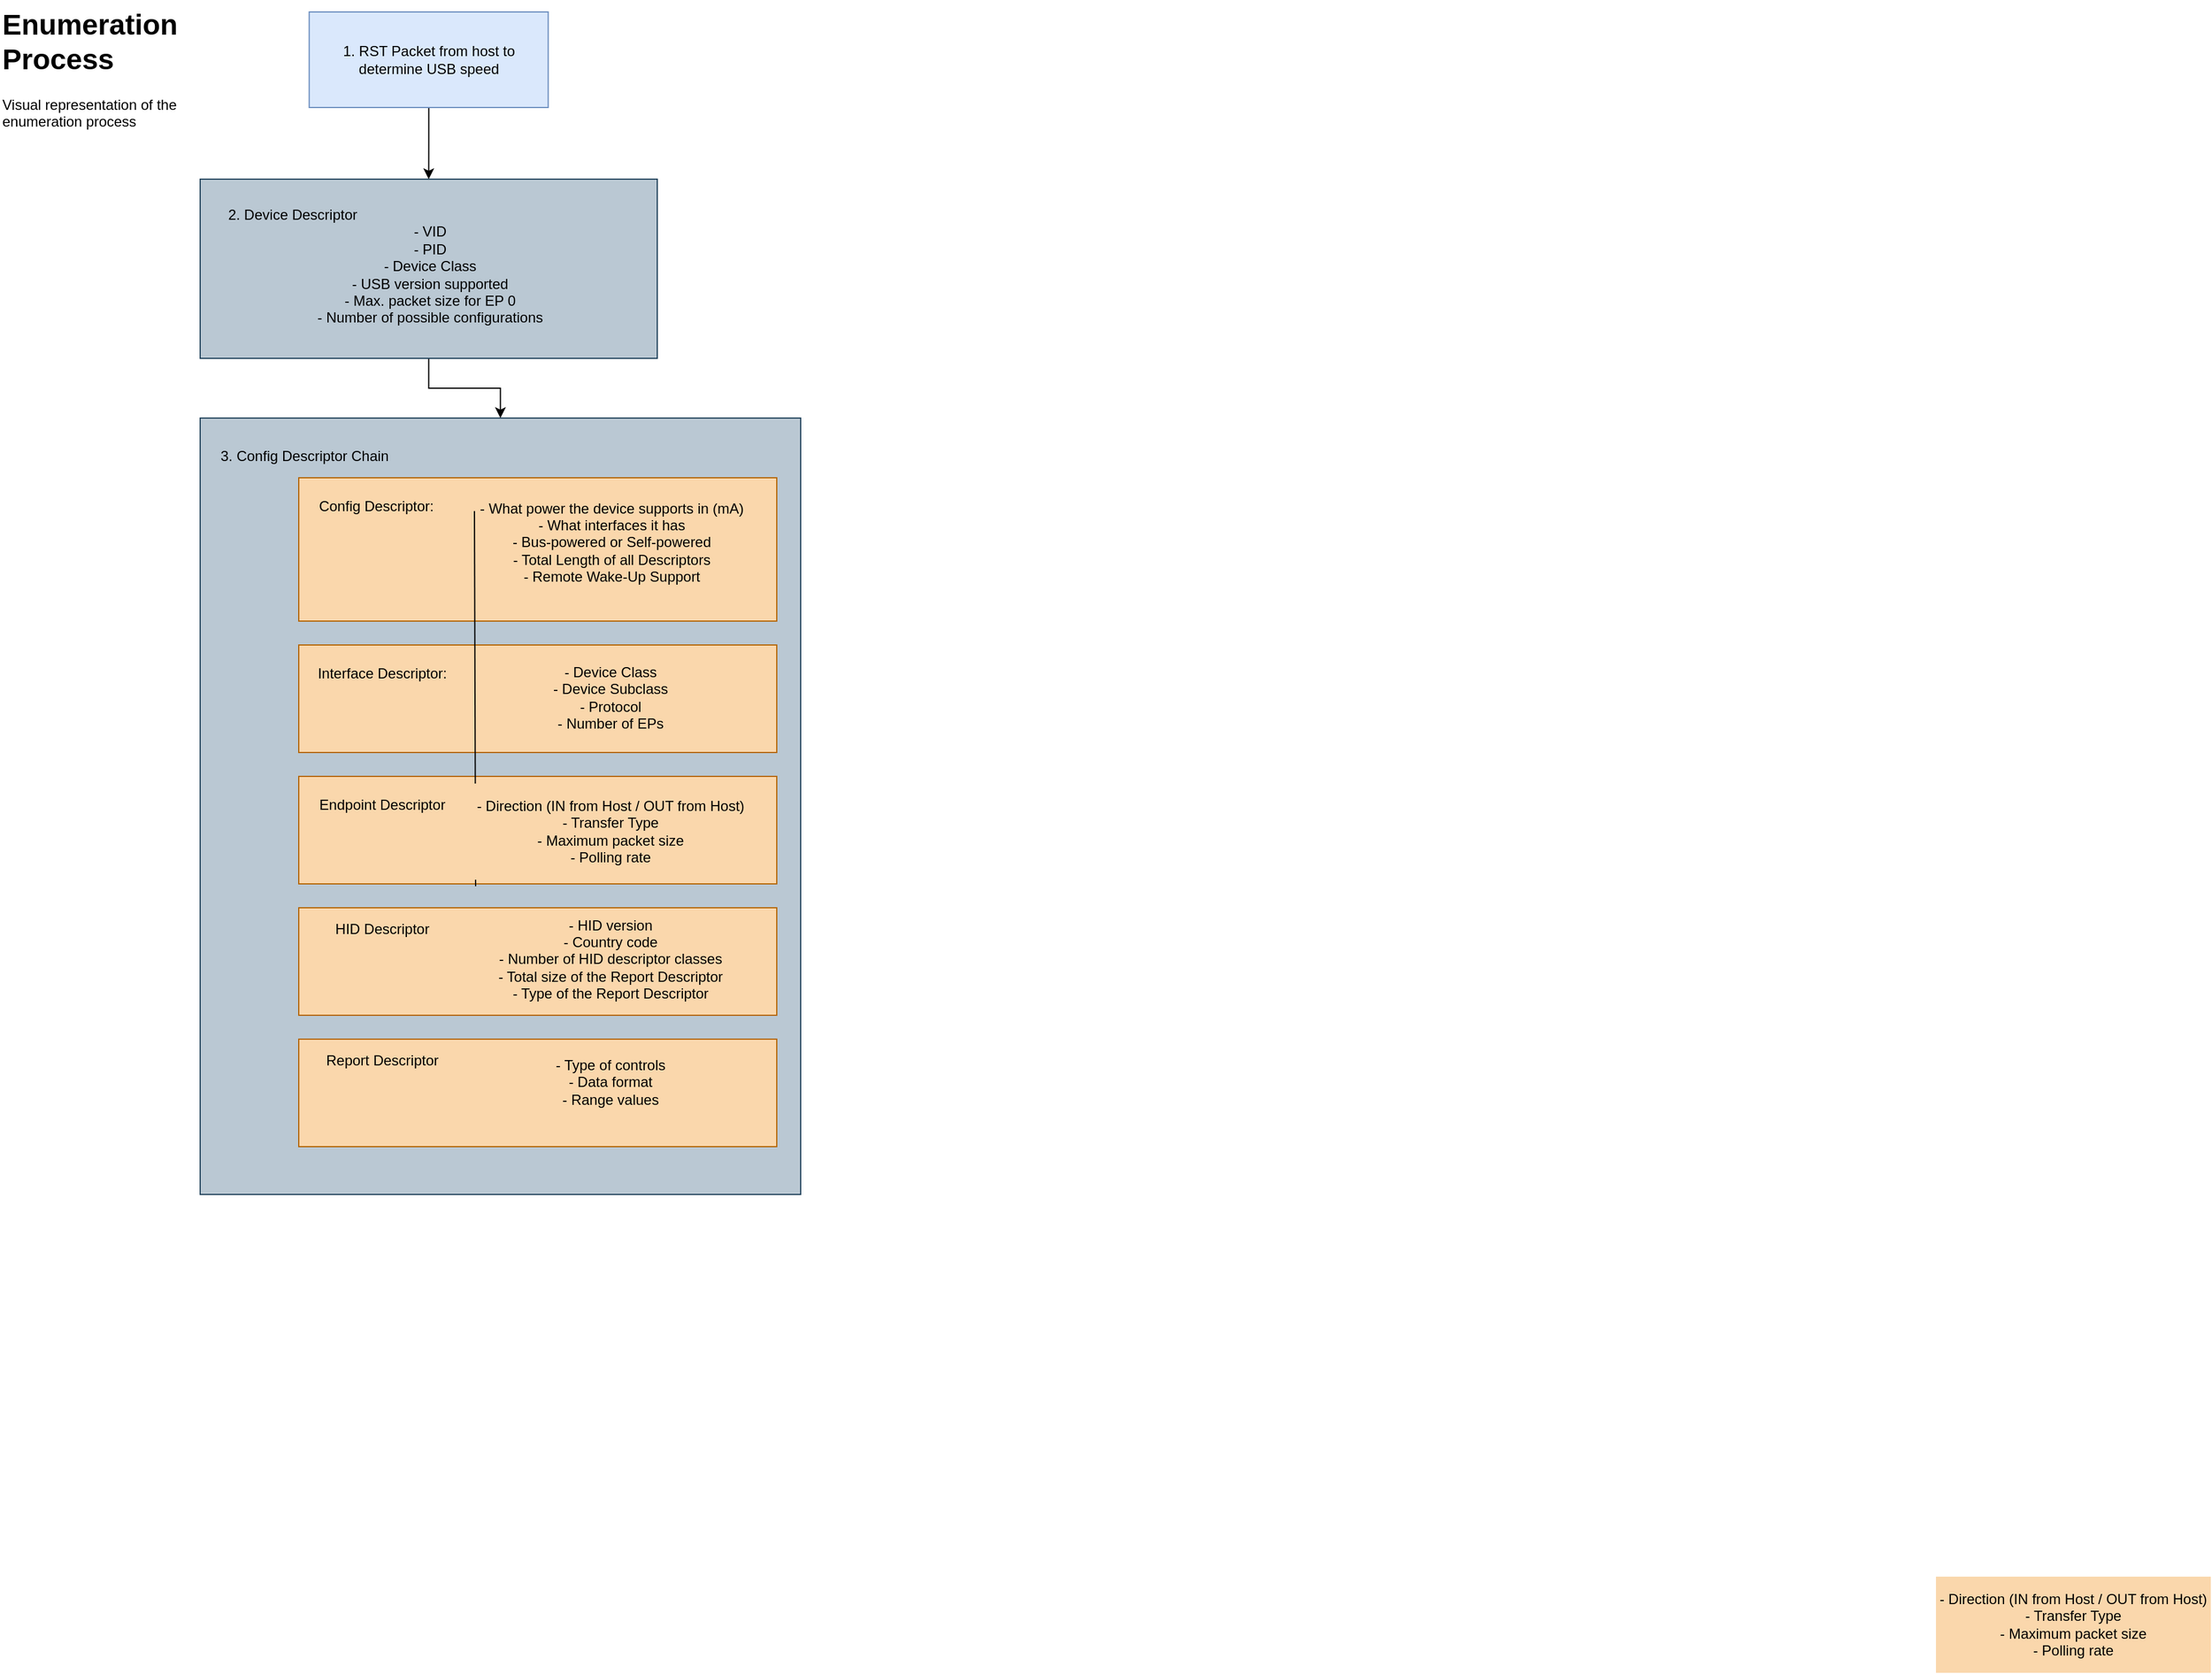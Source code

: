 <mxfile version="26.0.8">
  <diagram name="Page-1" id="nz0TRElIpgYFRaquWmAy">
    <mxGraphModel dx="1302" dy="688" grid="1" gridSize="10" guides="1" tooltips="1" connect="1" arrows="1" fold="1" page="1" pageScale="1" pageWidth="1654" pageHeight="1169" math="0" shadow="0">
      <root>
        <mxCell id="0" />
        <mxCell id="1" parent="0" />
        <mxCell id="rh2bYiGe0c8pdotI4nRt-1" value="&lt;h1 style=&quot;margin-top: 0px;&quot;&gt;Enumeration Process&lt;/h1&gt;&lt;div&gt;Visual representation of the enumeration process&lt;/div&gt;" style="text;html=1;whiteSpace=wrap;overflow=hidden;rounded=0;" vertex="1" parent="1">
          <mxGeometry x="430" y="50" width="180" height="120" as="geometry" />
        </mxCell>
        <mxCell id="rh2bYiGe0c8pdotI4nRt-3" style="edgeStyle=orthogonalEdgeStyle;rounded=0;orthogonalLoop=1;jettySize=auto;html=1;" edge="1" parent="1" source="rh2bYiGe0c8pdotI4nRt-2" target="rh2bYiGe0c8pdotI4nRt-4">
          <mxGeometry relative="1" as="geometry">
            <mxPoint x="800" y="200" as="targetPoint" />
          </mxGeometry>
        </mxCell>
        <mxCell id="rh2bYiGe0c8pdotI4nRt-2" value="1. RST Packet from host to determine USB speed" style="rounded=0;whiteSpace=wrap;html=1;fillColor=#dae8fc;strokeColor=#6c8ebf;" vertex="1" parent="1">
          <mxGeometry x="688.75" y="60" width="200" height="80" as="geometry" />
        </mxCell>
        <mxCell id="rh2bYiGe0c8pdotI4nRt-11" style="edgeStyle=orthogonalEdgeStyle;rounded=0;orthogonalLoop=1;jettySize=auto;html=1;" edge="1" parent="1" source="rh2bYiGe0c8pdotI4nRt-4" target="rh2bYiGe0c8pdotI4nRt-10">
          <mxGeometry relative="1" as="geometry" />
        </mxCell>
        <mxCell id="rh2bYiGe0c8pdotI4nRt-4" value="" style="rounded=0;whiteSpace=wrap;html=1;fillColor=#bac8d3;strokeColor=#23445d;" vertex="1" parent="1">
          <mxGeometry x="597.5" y="200" width="382.5" height="150" as="geometry" />
        </mxCell>
        <mxCell id="rh2bYiGe0c8pdotI4nRt-6" value="- VID&lt;div&gt;- PID&lt;/div&gt;&lt;div&gt;- Device Class&lt;/div&gt;&lt;div&gt;- USB version supported&lt;/div&gt;&lt;div&gt;- Max. packet size for EP 0&lt;/div&gt;&lt;div&gt;- Number of possible configurations&lt;/div&gt;" style="rounded=0;whiteSpace=wrap;html=1;fillColor=#bac8d3;strokeColor=none;" vertex="1" parent="1">
          <mxGeometry x="630" y="220" width="320" height="120" as="geometry" />
        </mxCell>
        <mxCell id="rh2bYiGe0c8pdotI4nRt-7" value="2. Device Descriptor" style="rounded=0;whiteSpace=wrap;html=1;fillColor=#bac8d3;strokeColor=none;" vertex="1" parent="1">
          <mxGeometry x="610" y="210" width="130" height="40" as="geometry" />
        </mxCell>
        <mxCell id="rh2bYiGe0c8pdotI4nRt-10" value="" style="rounded=0;whiteSpace=wrap;html=1;fillColor=#bac8d3;strokeColor=#23445d;" vertex="1" parent="1">
          <mxGeometry x="597.5" y="400" width="502.5" height="650" as="geometry" />
        </mxCell>
        <mxCell id="rh2bYiGe0c8pdotI4nRt-13" value="3. Config Descriptor Chain" style="rounded=0;whiteSpace=wrap;html=1;fillColor=#bac8d3;strokeColor=none;" vertex="1" parent="1">
          <mxGeometry x="610" y="412" width="150" height="40" as="geometry" />
        </mxCell>
        <mxCell id="rh2bYiGe0c8pdotI4nRt-15" value="" style="rounded=0;whiteSpace=wrap;html=1;fillColor=#fad7ac;strokeColor=#b46504;" vertex="1" parent="1">
          <mxGeometry x="680" y="450" width="400" height="120" as="geometry" />
        </mxCell>
        <mxCell id="rh2bYiGe0c8pdotI4nRt-16" value="- What power the device supports in (mA)&lt;div&gt;- What interfaces it has&lt;/div&gt;&lt;div&gt;- Bus-powered or Self-powered&lt;/div&gt;&lt;div&gt;- Total Length of all Descriptors&lt;/div&gt;&lt;div&gt;- Remote Wake-Up Support&lt;/div&gt;" style="rounded=0;whiteSpace=wrap;html=1;fillColor=#fad7ac;strokeColor=none;" vertex="1" parent="1">
          <mxGeometry x="827" y="452" width="230" height="103.5" as="geometry" />
        </mxCell>
        <mxCell id="rh2bYiGe0c8pdotI4nRt-14" value="Config Descriptor:" style="rounded=0;whiteSpace=wrap;html=1;fillColor=#fad7ac;strokeColor=none;" vertex="1" parent="1">
          <mxGeometry x="690" y="460" width="110" height="28" as="geometry" />
        </mxCell>
        <mxCell id="rh2bYiGe0c8pdotI4nRt-17" value="" style="rounded=0;whiteSpace=wrap;html=1;fillColor=#fad7ac;strokeColor=#b46504;" vertex="1" parent="1">
          <mxGeometry x="680" y="590" width="400" height="90" as="geometry" />
        </mxCell>
        <mxCell id="rh2bYiGe0c8pdotI4nRt-18" value="Interface Descriptor:" style="rounded=0;whiteSpace=wrap;html=1;fillColor=#fad7ac;strokeColor=none;" vertex="1" parent="1">
          <mxGeometry x="690" y="600" width="120" height="28" as="geometry" />
        </mxCell>
        <mxCell id="rh2bYiGe0c8pdotI4nRt-19" value="- Device Class&lt;div&gt;- Device Subclass&lt;/div&gt;&lt;div&gt;- Protocol&lt;/div&gt;&lt;div&gt;- Number of EPs&lt;/div&gt;" style="rounded=0;whiteSpace=wrap;html=1;fillColor=#fad7ac;strokeColor=none;" vertex="1" parent="1">
          <mxGeometry x="826" y="594" width="230" height="80.5" as="geometry" />
        </mxCell>
        <mxCell id="rh2bYiGe0c8pdotI4nRt-21" value="" style="rounded=0;whiteSpace=wrap;html=1;fillColor=#fad7ac;strokeColor=#b46504;" vertex="1" parent="1">
          <mxGeometry x="680" y="700" width="400" height="90" as="geometry" />
        </mxCell>
        <mxCell id="rh2bYiGe0c8pdotI4nRt-20" value="" style="endArrow=none;html=1;rounded=0;entryX=0;entryY=0.25;entryDx=0;entryDy=0;" edge="1" parent="1" target="rh2bYiGe0c8pdotI4nRt-16">
          <mxGeometry width="50" height="50" relative="1" as="geometry">
            <mxPoint x="828" y="792" as="sourcePoint" />
            <mxPoint x="940" y="590" as="targetPoint" />
          </mxGeometry>
        </mxCell>
        <mxCell id="rh2bYiGe0c8pdotI4nRt-24" value="- Direction (IN from Host / OUT from Host)&lt;div&gt;- Transfer Type&lt;/div&gt;&lt;div&gt;- Maximum packet size&lt;/div&gt;&lt;div&gt;- Polling rate&lt;/div&gt;" style="rounded=0;whiteSpace=wrap;html=1;fillColor=#fad7ac;strokeColor=none;" vertex="1" parent="1">
          <mxGeometry x="826" y="706" width="230" height="80.5" as="geometry" />
        </mxCell>
        <mxCell id="rh2bYiGe0c8pdotI4nRt-25" value="Endpoint Descriptor" style="rounded=0;whiteSpace=wrap;html=1;fillColor=#fad7ac;strokeColor=none;" vertex="1" parent="1">
          <mxGeometry x="690" y="710" width="120" height="28" as="geometry" />
        </mxCell>
        <mxCell id="rh2bYiGe0c8pdotI4nRt-26" value="" style="rounded=0;whiteSpace=wrap;html=1;fillColor=#fad7ac;strokeColor=#b46504;" vertex="1" parent="1">
          <mxGeometry x="680" y="810" width="400" height="90" as="geometry" />
        </mxCell>
        <mxCell id="rh2bYiGe0c8pdotI4nRt-27" value="HID Descriptor" style="rounded=0;whiteSpace=wrap;html=1;fillColor=#fad7ac;strokeColor=none;" vertex="1" parent="1">
          <mxGeometry x="690" y="814" width="120" height="28" as="geometry" />
        </mxCell>
        <mxCell id="rh2bYiGe0c8pdotI4nRt-28" value="- Direction (IN from Host / OUT from Host)&lt;div&gt;- Transfer Type&lt;/div&gt;&lt;div&gt;- Maximum packet size&lt;/div&gt;&lt;div&gt;- Polling rate&lt;/div&gt;" style="rounded=0;whiteSpace=wrap;html=1;fillColor=#fad7ac;strokeColor=none;" vertex="1" parent="1">
          <mxGeometry x="2050" y="1370" width="230" height="80.5" as="geometry" />
        </mxCell>
        <mxCell id="rh2bYiGe0c8pdotI4nRt-29" value="&lt;div&gt;- HID version&lt;/div&gt;&lt;div&gt;- Country code&lt;/div&gt;&lt;div&gt;- Number of HID descriptor classes&lt;/div&gt;&lt;div&gt;- Total size of the Report Descriptor&lt;/div&gt;&lt;div&gt;- Type of the Report Descriptor&lt;/div&gt;" style="rounded=0;whiteSpace=wrap;html=1;fillColor=#fad7ac;strokeColor=none;" vertex="1" parent="1">
          <mxGeometry x="826" y="813" width="230" height="80.5" as="geometry" />
        </mxCell>
        <mxCell id="rh2bYiGe0c8pdotI4nRt-33" value="&lt;div&gt;- HID version&lt;/div&gt;&lt;div&gt;- Country code&lt;/div&gt;&lt;div&gt;- Number of HID descriptor classes&lt;/div&gt;&lt;div&gt;- Total size of the Report Descriptor&lt;/div&gt;&lt;div&gt;- Type of the Report Descriptor&lt;/div&gt;" style="rounded=0;whiteSpace=wrap;html=1;fillColor=#fad7ac;strokeColor=none;" vertex="1" parent="1">
          <mxGeometry x="826" y="923" width="230" height="80.5" as="geometry" />
        </mxCell>
        <mxCell id="rh2bYiGe0c8pdotI4nRt-34" value="" style="rounded=0;whiteSpace=wrap;html=1;fillColor=#fad7ac;strokeColor=#b46504;" vertex="1" parent="1">
          <mxGeometry x="680" y="920" width="400" height="90" as="geometry" />
        </mxCell>
        <mxCell id="rh2bYiGe0c8pdotI4nRt-35" value="Report Descriptor" style="rounded=0;whiteSpace=wrap;html=1;fillColor=#fad7ac;strokeColor=none;" vertex="1" parent="1">
          <mxGeometry x="690" y="924" width="120" height="28" as="geometry" />
        </mxCell>
        <mxCell id="rh2bYiGe0c8pdotI4nRt-36" value="&lt;div&gt;- Type of controls&lt;/div&gt;&lt;div&gt;- Data format&lt;/div&gt;&lt;div&gt;- Range values&lt;/div&gt;&lt;div&gt;&lt;br&gt;&lt;/div&gt;" style="rounded=0;whiteSpace=wrap;html=1;fillColor=#fad7ac;strokeColor=none;" vertex="1" parent="1">
          <mxGeometry x="826" y="923" width="230" height="80.5" as="geometry" />
        </mxCell>
      </root>
    </mxGraphModel>
  </diagram>
</mxfile>
